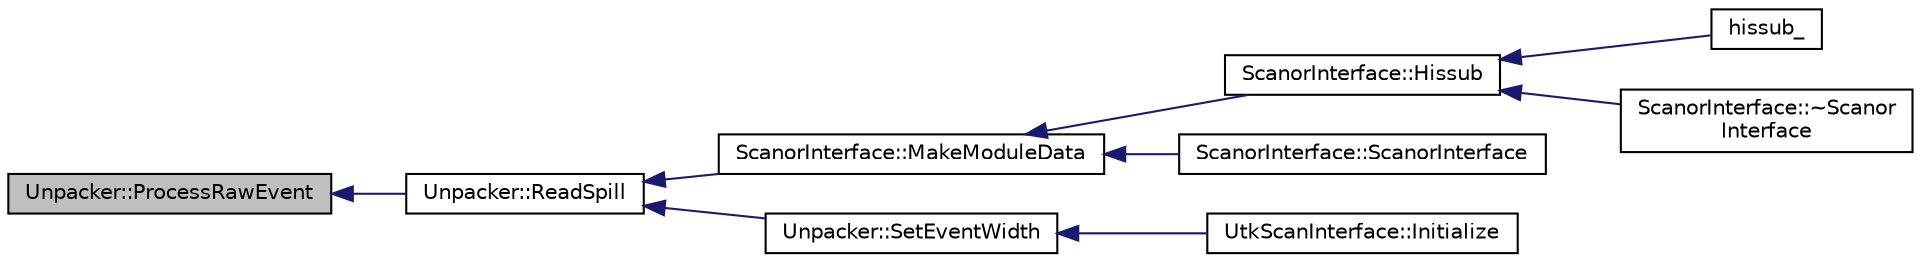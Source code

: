 digraph "Unpacker::ProcessRawEvent"
{
  edge [fontname="Helvetica",fontsize="10",labelfontname="Helvetica",labelfontsize="10"];
  node [fontname="Helvetica",fontsize="10",shape=record];
  rankdir="LR";
  Node1 [label="Unpacker::ProcessRawEvent",height=0.2,width=0.4,color="black", fillcolor="grey75", style="filled", fontcolor="black"];
  Node1 -> Node2 [dir="back",color="midnightblue",fontsize="10",style="solid",fontname="Helvetica"];
  Node2 [label="Unpacker::ReadSpill",height=0.2,width=0.4,color="black", fillcolor="white", style="filled",URL="$d2/de8/class_unpacker.html#a0924b471bf4cb54b70118b314c39b70b"];
  Node2 -> Node3 [dir="back",color="midnightblue",fontsize="10",style="solid",fontname="Helvetica"];
  Node3 [label="ScanorInterface::MakeModuleData",height=0.2,width=0.4,color="black", fillcolor="white", style="filled",URL="$de/dfa/class_scanor_interface.html#ae4507711417daa37e55f278b9c486a54",tooltip="inserts a delimiter in between individual module data and at end of buffer. Data is then passed to hi..."];
  Node3 -> Node4 [dir="back",color="midnightblue",fontsize="10",style="solid",fontname="Helvetica"];
  Node4 [label="ScanorInterface::Hissub",height=0.2,width=0.4,color="black", fillcolor="white", style="filled",URL="$de/dfa/class_scanor_interface.html#abc2883ce3cd0783d422bbd8251a7e644"];
  Node4 -> Node5 [dir="back",color="midnightblue",fontsize="10",style="solid",fontname="Helvetica"];
  Node5 [label="hissub_",height=0.2,width=0.4,color="black", fillcolor="white", style="filled",URL="$d6/db4/_scanor_8cpp.html#a4c73088139b20f913c3f554cfaa1c6a5",tooltip="interface between scan and C++ "];
  Node4 -> Node6 [dir="back",color="midnightblue",fontsize="10",style="solid",fontname="Helvetica"];
  Node6 [label="ScanorInterface::~Scanor\lInterface",height=0.2,width=0.4,color="black", fillcolor="white", style="filled",URL="$de/dfa/class_scanor_interface.html#afedd786e14ed9ad6d8567581439b7192"];
  Node3 -> Node7 [dir="back",color="midnightblue",fontsize="10",style="solid",fontname="Helvetica"];
  Node7 [label="ScanorInterface::ScanorInterface",height=0.2,width=0.4,color="black", fillcolor="white", style="filled",URL="$de/dfa/class_scanor_interface.html#a0d14caf29f24f3e7255d144bb15d6bee"];
  Node2 -> Node8 [dir="back",color="midnightblue",fontsize="10",style="solid",fontname="Helvetica"];
  Node8 [label="Unpacker::SetEventWidth",height=0.2,width=0.4,color="black", fillcolor="white", style="filled",URL="$d2/de8/class_unpacker.html#abff5c3f29a4a9cfd8f093f1d664940be",tooltip="Set the width of events in pixie16 clock ticks. "];
  Node8 -> Node9 [dir="back",color="midnightblue",fontsize="10",style="solid",fontname="Helvetica"];
  Node9 [label="UtkScanInterface::Initialize",height=0.2,width=0.4,color="black", fillcolor="white", style="filled",URL="$db/d6c/class_utk_scan_interface.html#a97f114b210931247250458851cead748"];
}
